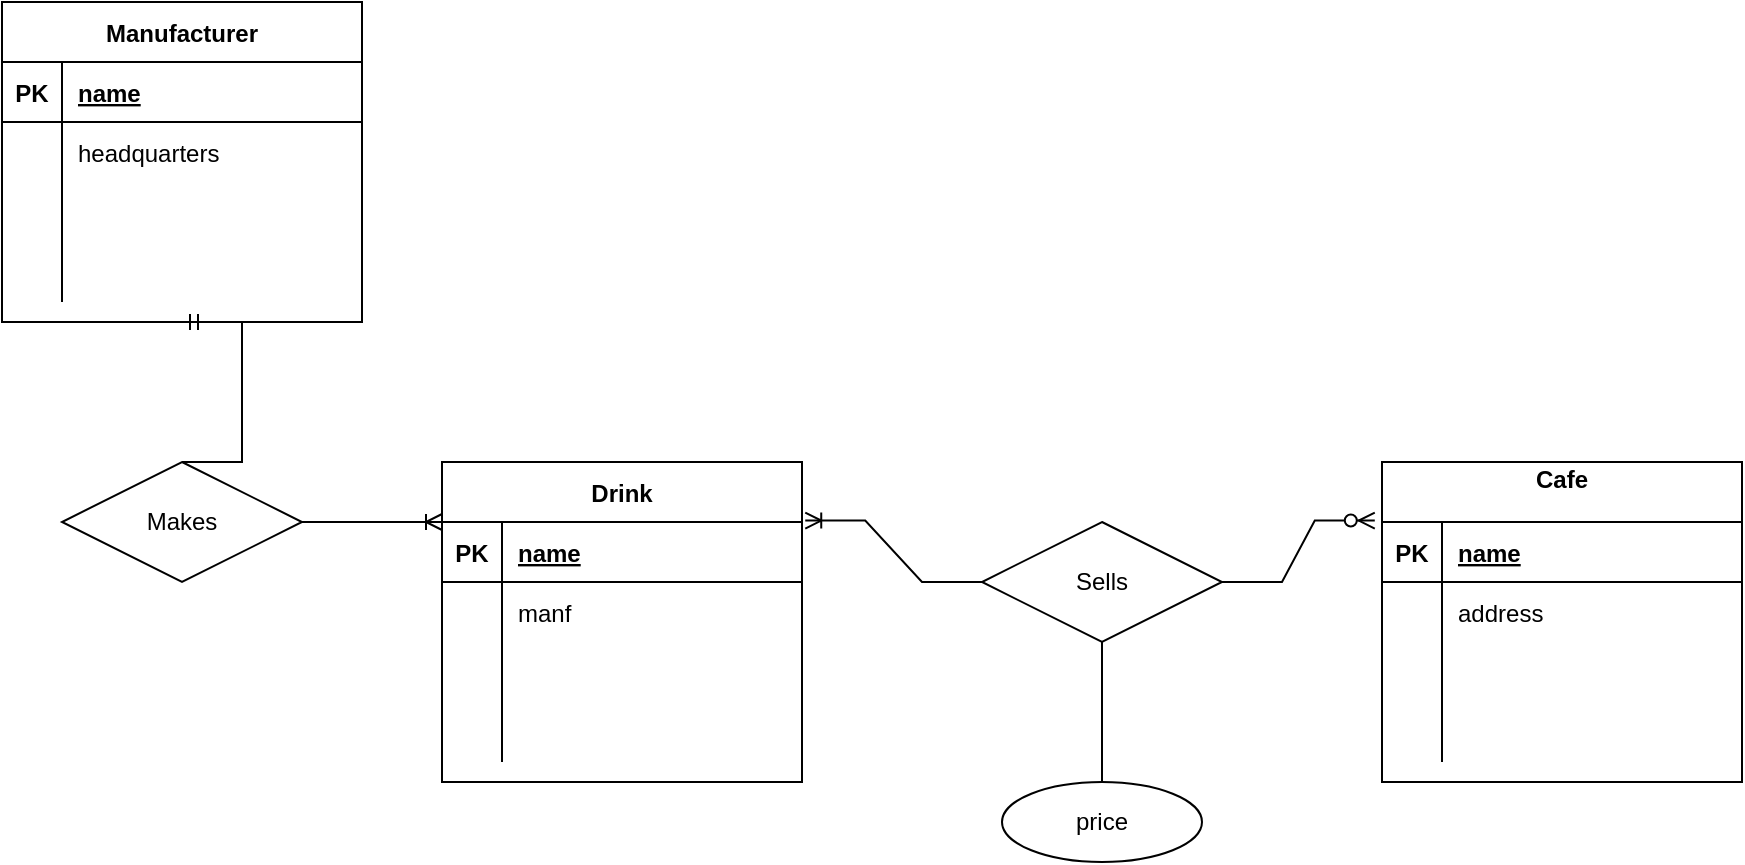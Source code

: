 <mxfile version="16.6.4" type="github">
  <diagram id="ljyNFXQq9izBrKecwo3I" name="Page-1">
    <mxGraphModel dx="1991" dy="552" grid="1" gridSize="10" guides="1" tooltips="1" connect="1" arrows="1" fold="1" page="1" pageScale="1" pageWidth="850" pageHeight="1100" math="0" shadow="0">
      <root>
        <mxCell id="0" />
        <mxCell id="1" parent="0" />
        <mxCell id="X1HJ0fhIrmy3Ere6MiAh-2" value="Manufacturer" style="shape=table;startSize=30;container=1;collapsible=1;childLayout=tableLayout;fixedRows=1;rowLines=0;fontStyle=1;align=center;resizeLast=1;" vertex="1" parent="1">
          <mxGeometry x="-190" y="250" width="180" height="160" as="geometry" />
        </mxCell>
        <mxCell id="X1HJ0fhIrmy3Ere6MiAh-3" value="" style="shape=tableRow;horizontal=0;startSize=0;swimlaneHead=0;swimlaneBody=0;fillColor=none;collapsible=0;dropTarget=0;points=[[0,0.5],[1,0.5]];portConstraint=eastwest;top=0;left=0;right=0;bottom=1;" vertex="1" parent="X1HJ0fhIrmy3Ere6MiAh-2">
          <mxGeometry y="30" width="180" height="30" as="geometry" />
        </mxCell>
        <mxCell id="X1HJ0fhIrmy3Ere6MiAh-4" value="PK" style="shape=partialRectangle;connectable=0;fillColor=none;top=0;left=0;bottom=0;right=0;fontStyle=1;overflow=hidden;" vertex="1" parent="X1HJ0fhIrmy3Ere6MiAh-3">
          <mxGeometry width="30" height="30" as="geometry">
            <mxRectangle width="30" height="30" as="alternateBounds" />
          </mxGeometry>
        </mxCell>
        <mxCell id="X1HJ0fhIrmy3Ere6MiAh-5" value="name" style="shape=partialRectangle;connectable=0;fillColor=none;top=0;left=0;bottom=0;right=0;align=left;spacingLeft=6;fontStyle=5;overflow=hidden;" vertex="1" parent="X1HJ0fhIrmy3Ere6MiAh-3">
          <mxGeometry x="30" width="150" height="30" as="geometry">
            <mxRectangle width="150" height="30" as="alternateBounds" />
          </mxGeometry>
        </mxCell>
        <mxCell id="X1HJ0fhIrmy3Ere6MiAh-6" value="" style="shape=tableRow;horizontal=0;startSize=0;swimlaneHead=0;swimlaneBody=0;fillColor=none;collapsible=0;dropTarget=0;points=[[0,0.5],[1,0.5]];portConstraint=eastwest;top=0;left=0;right=0;bottom=0;" vertex="1" parent="X1HJ0fhIrmy3Ere6MiAh-2">
          <mxGeometry y="60" width="180" height="30" as="geometry" />
        </mxCell>
        <mxCell id="X1HJ0fhIrmy3Ere6MiAh-7" value="" style="shape=partialRectangle;connectable=0;fillColor=none;top=0;left=0;bottom=0;right=0;editable=1;overflow=hidden;" vertex="1" parent="X1HJ0fhIrmy3Ere6MiAh-6">
          <mxGeometry width="30" height="30" as="geometry">
            <mxRectangle width="30" height="30" as="alternateBounds" />
          </mxGeometry>
        </mxCell>
        <mxCell id="X1HJ0fhIrmy3Ere6MiAh-8" value="headquarters" style="shape=partialRectangle;connectable=0;fillColor=none;top=0;left=0;bottom=0;right=0;align=left;spacingLeft=6;overflow=hidden;" vertex="1" parent="X1HJ0fhIrmy3Ere6MiAh-6">
          <mxGeometry x="30" width="150" height="30" as="geometry">
            <mxRectangle width="150" height="30" as="alternateBounds" />
          </mxGeometry>
        </mxCell>
        <mxCell id="X1HJ0fhIrmy3Ere6MiAh-9" value="" style="shape=tableRow;horizontal=0;startSize=0;swimlaneHead=0;swimlaneBody=0;fillColor=none;collapsible=0;dropTarget=0;points=[[0,0.5],[1,0.5]];portConstraint=eastwest;top=0;left=0;right=0;bottom=0;" vertex="1" parent="X1HJ0fhIrmy3Ere6MiAh-2">
          <mxGeometry y="90" width="180" height="30" as="geometry" />
        </mxCell>
        <mxCell id="X1HJ0fhIrmy3Ere6MiAh-10" value="" style="shape=partialRectangle;connectable=0;fillColor=none;top=0;left=0;bottom=0;right=0;editable=1;overflow=hidden;" vertex="1" parent="X1HJ0fhIrmy3Ere6MiAh-9">
          <mxGeometry width="30" height="30" as="geometry">
            <mxRectangle width="30" height="30" as="alternateBounds" />
          </mxGeometry>
        </mxCell>
        <mxCell id="X1HJ0fhIrmy3Ere6MiAh-11" value="" style="shape=partialRectangle;connectable=0;fillColor=none;top=0;left=0;bottom=0;right=0;align=left;spacingLeft=6;overflow=hidden;" vertex="1" parent="X1HJ0fhIrmy3Ere6MiAh-9">
          <mxGeometry x="30" width="150" height="30" as="geometry">
            <mxRectangle width="150" height="30" as="alternateBounds" />
          </mxGeometry>
        </mxCell>
        <mxCell id="X1HJ0fhIrmy3Ere6MiAh-12" value="" style="shape=tableRow;horizontal=0;startSize=0;swimlaneHead=0;swimlaneBody=0;fillColor=none;collapsible=0;dropTarget=0;points=[[0,0.5],[1,0.5]];portConstraint=eastwest;top=0;left=0;right=0;bottom=0;" vertex="1" parent="X1HJ0fhIrmy3Ere6MiAh-2">
          <mxGeometry y="120" width="180" height="30" as="geometry" />
        </mxCell>
        <mxCell id="X1HJ0fhIrmy3Ere6MiAh-13" value="" style="shape=partialRectangle;connectable=0;fillColor=none;top=0;left=0;bottom=0;right=0;editable=1;overflow=hidden;" vertex="1" parent="X1HJ0fhIrmy3Ere6MiAh-12">
          <mxGeometry width="30" height="30" as="geometry">
            <mxRectangle width="30" height="30" as="alternateBounds" />
          </mxGeometry>
        </mxCell>
        <mxCell id="X1HJ0fhIrmy3Ere6MiAh-14" value="" style="shape=partialRectangle;connectable=0;fillColor=none;top=0;left=0;bottom=0;right=0;align=left;spacingLeft=6;overflow=hidden;" vertex="1" parent="X1HJ0fhIrmy3Ere6MiAh-12">
          <mxGeometry x="30" width="150" height="30" as="geometry">
            <mxRectangle width="150" height="30" as="alternateBounds" />
          </mxGeometry>
        </mxCell>
        <mxCell id="X1HJ0fhIrmy3Ere6MiAh-15" value="Drink" style="shape=table;startSize=30;container=1;collapsible=1;childLayout=tableLayout;fixedRows=1;rowLines=0;fontStyle=1;align=center;resizeLast=1;" vertex="1" parent="1">
          <mxGeometry x="30" y="480" width="180" height="160" as="geometry" />
        </mxCell>
        <mxCell id="X1HJ0fhIrmy3Ere6MiAh-16" value="" style="shape=tableRow;horizontal=0;startSize=0;swimlaneHead=0;swimlaneBody=0;fillColor=none;collapsible=0;dropTarget=0;points=[[0,0.5],[1,0.5]];portConstraint=eastwest;top=0;left=0;right=0;bottom=1;" vertex="1" parent="X1HJ0fhIrmy3Ere6MiAh-15">
          <mxGeometry y="30" width="180" height="30" as="geometry" />
        </mxCell>
        <mxCell id="X1HJ0fhIrmy3Ere6MiAh-17" value="PK" style="shape=partialRectangle;connectable=0;fillColor=none;top=0;left=0;bottom=0;right=0;fontStyle=1;overflow=hidden;" vertex="1" parent="X1HJ0fhIrmy3Ere6MiAh-16">
          <mxGeometry width="30" height="30" as="geometry">
            <mxRectangle width="30" height="30" as="alternateBounds" />
          </mxGeometry>
        </mxCell>
        <mxCell id="X1HJ0fhIrmy3Ere6MiAh-18" value="name" style="shape=partialRectangle;connectable=0;fillColor=none;top=0;left=0;bottom=0;right=0;align=left;spacingLeft=6;fontStyle=5;overflow=hidden;" vertex="1" parent="X1HJ0fhIrmy3Ere6MiAh-16">
          <mxGeometry x="30" width="150" height="30" as="geometry">
            <mxRectangle width="150" height="30" as="alternateBounds" />
          </mxGeometry>
        </mxCell>
        <mxCell id="X1HJ0fhIrmy3Ere6MiAh-19" value="" style="shape=tableRow;horizontal=0;startSize=0;swimlaneHead=0;swimlaneBody=0;fillColor=none;collapsible=0;dropTarget=0;points=[[0,0.5],[1,0.5]];portConstraint=eastwest;top=0;left=0;right=0;bottom=0;" vertex="1" parent="X1HJ0fhIrmy3Ere6MiAh-15">
          <mxGeometry y="60" width="180" height="30" as="geometry" />
        </mxCell>
        <mxCell id="X1HJ0fhIrmy3Ere6MiAh-20" value="" style="shape=partialRectangle;connectable=0;fillColor=none;top=0;left=0;bottom=0;right=0;editable=1;overflow=hidden;" vertex="1" parent="X1HJ0fhIrmy3Ere6MiAh-19">
          <mxGeometry width="30" height="30" as="geometry">
            <mxRectangle width="30" height="30" as="alternateBounds" />
          </mxGeometry>
        </mxCell>
        <mxCell id="X1HJ0fhIrmy3Ere6MiAh-21" value="manf" style="shape=partialRectangle;connectable=0;fillColor=none;top=0;left=0;bottom=0;right=0;align=left;spacingLeft=6;overflow=hidden;" vertex="1" parent="X1HJ0fhIrmy3Ere6MiAh-19">
          <mxGeometry x="30" width="150" height="30" as="geometry">
            <mxRectangle width="150" height="30" as="alternateBounds" />
          </mxGeometry>
        </mxCell>
        <mxCell id="X1HJ0fhIrmy3Ere6MiAh-22" value="" style="shape=tableRow;horizontal=0;startSize=0;swimlaneHead=0;swimlaneBody=0;fillColor=none;collapsible=0;dropTarget=0;points=[[0,0.5],[1,0.5]];portConstraint=eastwest;top=0;left=0;right=0;bottom=0;" vertex="1" parent="X1HJ0fhIrmy3Ere6MiAh-15">
          <mxGeometry y="90" width="180" height="30" as="geometry" />
        </mxCell>
        <mxCell id="X1HJ0fhIrmy3Ere6MiAh-23" value="" style="shape=partialRectangle;connectable=0;fillColor=none;top=0;left=0;bottom=0;right=0;editable=1;overflow=hidden;" vertex="1" parent="X1HJ0fhIrmy3Ere6MiAh-22">
          <mxGeometry width="30" height="30" as="geometry">
            <mxRectangle width="30" height="30" as="alternateBounds" />
          </mxGeometry>
        </mxCell>
        <mxCell id="X1HJ0fhIrmy3Ere6MiAh-24" value="" style="shape=partialRectangle;connectable=0;fillColor=none;top=0;left=0;bottom=0;right=0;align=left;spacingLeft=6;overflow=hidden;" vertex="1" parent="X1HJ0fhIrmy3Ere6MiAh-22">
          <mxGeometry x="30" width="150" height="30" as="geometry">
            <mxRectangle width="150" height="30" as="alternateBounds" />
          </mxGeometry>
        </mxCell>
        <mxCell id="X1HJ0fhIrmy3Ere6MiAh-25" value="" style="shape=tableRow;horizontal=0;startSize=0;swimlaneHead=0;swimlaneBody=0;fillColor=none;collapsible=0;dropTarget=0;points=[[0,0.5],[1,0.5]];portConstraint=eastwest;top=0;left=0;right=0;bottom=0;" vertex="1" parent="X1HJ0fhIrmy3Ere6MiAh-15">
          <mxGeometry y="120" width="180" height="30" as="geometry" />
        </mxCell>
        <mxCell id="X1HJ0fhIrmy3Ere6MiAh-26" value="" style="shape=partialRectangle;connectable=0;fillColor=none;top=0;left=0;bottom=0;right=0;editable=1;overflow=hidden;" vertex="1" parent="X1HJ0fhIrmy3Ere6MiAh-25">
          <mxGeometry width="30" height="30" as="geometry">
            <mxRectangle width="30" height="30" as="alternateBounds" />
          </mxGeometry>
        </mxCell>
        <mxCell id="X1HJ0fhIrmy3Ere6MiAh-27" value="" style="shape=partialRectangle;connectable=0;fillColor=none;top=0;left=0;bottom=0;right=0;align=left;spacingLeft=6;overflow=hidden;" vertex="1" parent="X1HJ0fhIrmy3Ere6MiAh-25">
          <mxGeometry x="30" width="150" height="30" as="geometry">
            <mxRectangle width="150" height="30" as="alternateBounds" />
          </mxGeometry>
        </mxCell>
        <mxCell id="X1HJ0fhIrmy3Ere6MiAh-28" value="Cafe&#xa;" style="shape=table;startSize=30;container=1;collapsible=1;childLayout=tableLayout;fixedRows=1;rowLines=0;fontStyle=1;align=center;resizeLast=1;" vertex="1" parent="1">
          <mxGeometry x="500" y="480" width="180" height="160" as="geometry" />
        </mxCell>
        <mxCell id="X1HJ0fhIrmy3Ere6MiAh-29" value="" style="shape=tableRow;horizontal=0;startSize=0;swimlaneHead=0;swimlaneBody=0;fillColor=none;collapsible=0;dropTarget=0;points=[[0,0.5],[1,0.5]];portConstraint=eastwest;top=0;left=0;right=0;bottom=1;" vertex="1" parent="X1HJ0fhIrmy3Ere6MiAh-28">
          <mxGeometry y="30" width="180" height="30" as="geometry" />
        </mxCell>
        <mxCell id="X1HJ0fhIrmy3Ere6MiAh-30" value="PK" style="shape=partialRectangle;connectable=0;fillColor=none;top=0;left=0;bottom=0;right=0;fontStyle=1;overflow=hidden;" vertex="1" parent="X1HJ0fhIrmy3Ere6MiAh-29">
          <mxGeometry width="30" height="30" as="geometry">
            <mxRectangle width="30" height="30" as="alternateBounds" />
          </mxGeometry>
        </mxCell>
        <mxCell id="X1HJ0fhIrmy3Ere6MiAh-31" value="name" style="shape=partialRectangle;connectable=0;fillColor=none;top=0;left=0;bottom=0;right=0;align=left;spacingLeft=6;fontStyle=5;overflow=hidden;" vertex="1" parent="X1HJ0fhIrmy3Ere6MiAh-29">
          <mxGeometry x="30" width="150" height="30" as="geometry">
            <mxRectangle width="150" height="30" as="alternateBounds" />
          </mxGeometry>
        </mxCell>
        <mxCell id="X1HJ0fhIrmy3Ere6MiAh-32" value="" style="shape=tableRow;horizontal=0;startSize=0;swimlaneHead=0;swimlaneBody=0;fillColor=none;collapsible=0;dropTarget=0;points=[[0,0.5],[1,0.5]];portConstraint=eastwest;top=0;left=0;right=0;bottom=0;" vertex="1" parent="X1HJ0fhIrmy3Ere6MiAh-28">
          <mxGeometry y="60" width="180" height="30" as="geometry" />
        </mxCell>
        <mxCell id="X1HJ0fhIrmy3Ere6MiAh-33" value="" style="shape=partialRectangle;connectable=0;fillColor=none;top=0;left=0;bottom=0;right=0;editable=1;overflow=hidden;" vertex="1" parent="X1HJ0fhIrmy3Ere6MiAh-32">
          <mxGeometry width="30" height="30" as="geometry">
            <mxRectangle width="30" height="30" as="alternateBounds" />
          </mxGeometry>
        </mxCell>
        <mxCell id="X1HJ0fhIrmy3Ere6MiAh-34" value="address" style="shape=partialRectangle;connectable=0;fillColor=none;top=0;left=0;bottom=0;right=0;align=left;spacingLeft=6;overflow=hidden;" vertex="1" parent="X1HJ0fhIrmy3Ere6MiAh-32">
          <mxGeometry x="30" width="150" height="30" as="geometry">
            <mxRectangle width="150" height="30" as="alternateBounds" />
          </mxGeometry>
        </mxCell>
        <mxCell id="X1HJ0fhIrmy3Ere6MiAh-35" value="" style="shape=tableRow;horizontal=0;startSize=0;swimlaneHead=0;swimlaneBody=0;fillColor=none;collapsible=0;dropTarget=0;points=[[0,0.5],[1,0.5]];portConstraint=eastwest;top=0;left=0;right=0;bottom=0;" vertex="1" parent="X1HJ0fhIrmy3Ere6MiAh-28">
          <mxGeometry y="90" width="180" height="30" as="geometry" />
        </mxCell>
        <mxCell id="X1HJ0fhIrmy3Ere6MiAh-36" value="" style="shape=partialRectangle;connectable=0;fillColor=none;top=0;left=0;bottom=0;right=0;editable=1;overflow=hidden;" vertex="1" parent="X1HJ0fhIrmy3Ere6MiAh-35">
          <mxGeometry width="30" height="30" as="geometry">
            <mxRectangle width="30" height="30" as="alternateBounds" />
          </mxGeometry>
        </mxCell>
        <mxCell id="X1HJ0fhIrmy3Ere6MiAh-37" value="" style="shape=partialRectangle;connectable=0;fillColor=none;top=0;left=0;bottom=0;right=0;align=left;spacingLeft=6;overflow=hidden;" vertex="1" parent="X1HJ0fhIrmy3Ere6MiAh-35">
          <mxGeometry x="30" width="150" height="30" as="geometry">
            <mxRectangle width="150" height="30" as="alternateBounds" />
          </mxGeometry>
        </mxCell>
        <mxCell id="X1HJ0fhIrmy3Ere6MiAh-38" value="" style="shape=tableRow;horizontal=0;startSize=0;swimlaneHead=0;swimlaneBody=0;fillColor=none;collapsible=0;dropTarget=0;points=[[0,0.5],[1,0.5]];portConstraint=eastwest;top=0;left=0;right=0;bottom=0;" vertex="1" parent="X1HJ0fhIrmy3Ere6MiAh-28">
          <mxGeometry y="120" width="180" height="30" as="geometry" />
        </mxCell>
        <mxCell id="X1HJ0fhIrmy3Ere6MiAh-39" value="" style="shape=partialRectangle;connectable=0;fillColor=none;top=0;left=0;bottom=0;right=0;editable=1;overflow=hidden;" vertex="1" parent="X1HJ0fhIrmy3Ere6MiAh-38">
          <mxGeometry width="30" height="30" as="geometry">
            <mxRectangle width="30" height="30" as="alternateBounds" />
          </mxGeometry>
        </mxCell>
        <mxCell id="X1HJ0fhIrmy3Ere6MiAh-40" value="" style="shape=partialRectangle;connectable=0;fillColor=none;top=0;left=0;bottom=0;right=0;align=left;spacingLeft=6;overflow=hidden;" vertex="1" parent="X1HJ0fhIrmy3Ere6MiAh-38">
          <mxGeometry x="30" width="150" height="30" as="geometry">
            <mxRectangle width="150" height="30" as="alternateBounds" />
          </mxGeometry>
        </mxCell>
        <mxCell id="X1HJ0fhIrmy3Ere6MiAh-83" value="Makes" style="shape=rhombus;perimeter=rhombusPerimeter;whiteSpace=wrap;html=1;align=center;" vertex="1" parent="1">
          <mxGeometry x="-160" y="480" width="120" height="60" as="geometry" />
        </mxCell>
        <mxCell id="X1HJ0fhIrmy3Ere6MiAh-84" value="price" style="ellipse;whiteSpace=wrap;html=1;align=center;" vertex="1" parent="1">
          <mxGeometry x="310" y="640" width="100" height="40" as="geometry" />
        </mxCell>
        <mxCell id="X1HJ0fhIrmy3Ere6MiAh-106" value="" style="endArrow=none;html=1;rounded=0;entryX=0.5;entryY=1;entryDx=0;entryDy=0;exitX=0.5;exitY=0;exitDx=0;exitDy=0;" edge="1" parent="1" source="X1HJ0fhIrmy3Ere6MiAh-84">
          <mxGeometry width="50" height="50" relative="1" as="geometry">
            <mxPoint x="330" y="640" as="sourcePoint" />
            <mxPoint x="360" y="570.0" as="targetPoint" />
          </mxGeometry>
        </mxCell>
        <mxCell id="X1HJ0fhIrmy3Ere6MiAh-111" value="" style="edgeStyle=entityRelationEdgeStyle;fontSize=12;html=1;endArrow=ERzeroToMany;endFill=1;rounded=0;entryX=-0.02;entryY=-0.024;entryDx=0;entryDy=0;entryPerimeter=0;exitX=1;exitY=0.5;exitDx=0;exitDy=0;" edge="1" parent="1" target="X1HJ0fhIrmy3Ere6MiAh-29">
          <mxGeometry width="100" height="100" relative="1" as="geometry">
            <mxPoint x="420" y="540.0" as="sourcePoint" />
            <mxPoint x="430" y="390" as="targetPoint" />
          </mxGeometry>
        </mxCell>
        <mxCell id="X1HJ0fhIrmy3Ere6MiAh-112" value="" style="edgeStyle=entityRelationEdgeStyle;fontSize=12;html=1;endArrow=ERoneToMany;rounded=0;entryX=1.009;entryY=-0.024;entryDx=0;entryDy=0;entryPerimeter=0;exitX=0;exitY=0.5;exitDx=0;exitDy=0;" edge="1" parent="1" source="X1HJ0fhIrmy3Ere6MiAh-119" target="X1HJ0fhIrmy3Ere6MiAh-16">
          <mxGeometry width="100" height="100" relative="1" as="geometry">
            <mxPoint x="300" y="540.0" as="sourcePoint" />
            <mxPoint x="430" y="390" as="targetPoint" />
          </mxGeometry>
        </mxCell>
        <mxCell id="X1HJ0fhIrmy3Ere6MiAh-116" value="" style="edgeStyle=entityRelationEdgeStyle;fontSize=12;html=1;endArrow=ERoneToMany;rounded=0;" edge="1" parent="1">
          <mxGeometry width="100" height="100" relative="1" as="geometry">
            <mxPoint x="-40" y="510" as="sourcePoint" />
            <mxPoint x="30" y="510" as="targetPoint" />
          </mxGeometry>
        </mxCell>
        <mxCell id="X1HJ0fhIrmy3Ere6MiAh-118" value="" style="edgeStyle=entityRelationEdgeStyle;fontSize=12;html=1;endArrow=ERmandOne;rounded=0;exitX=0.5;exitY=0;exitDx=0;exitDy=0;entryX=0.5;entryY=1;entryDx=0;entryDy=0;" edge="1" parent="1" source="X1HJ0fhIrmy3Ere6MiAh-83" target="X1HJ0fhIrmy3Ere6MiAh-2">
          <mxGeometry width="100" height="100" relative="1" as="geometry">
            <mxPoint x="270" y="510" as="sourcePoint" />
            <mxPoint x="370" y="410" as="targetPoint" />
          </mxGeometry>
        </mxCell>
        <mxCell id="X1HJ0fhIrmy3Ere6MiAh-119" value="Sells" style="shape=rhombus;perimeter=rhombusPerimeter;whiteSpace=wrap;html=1;align=center;" vertex="1" parent="1">
          <mxGeometry x="300" y="510" width="120" height="60" as="geometry" />
        </mxCell>
      </root>
    </mxGraphModel>
  </diagram>
</mxfile>
